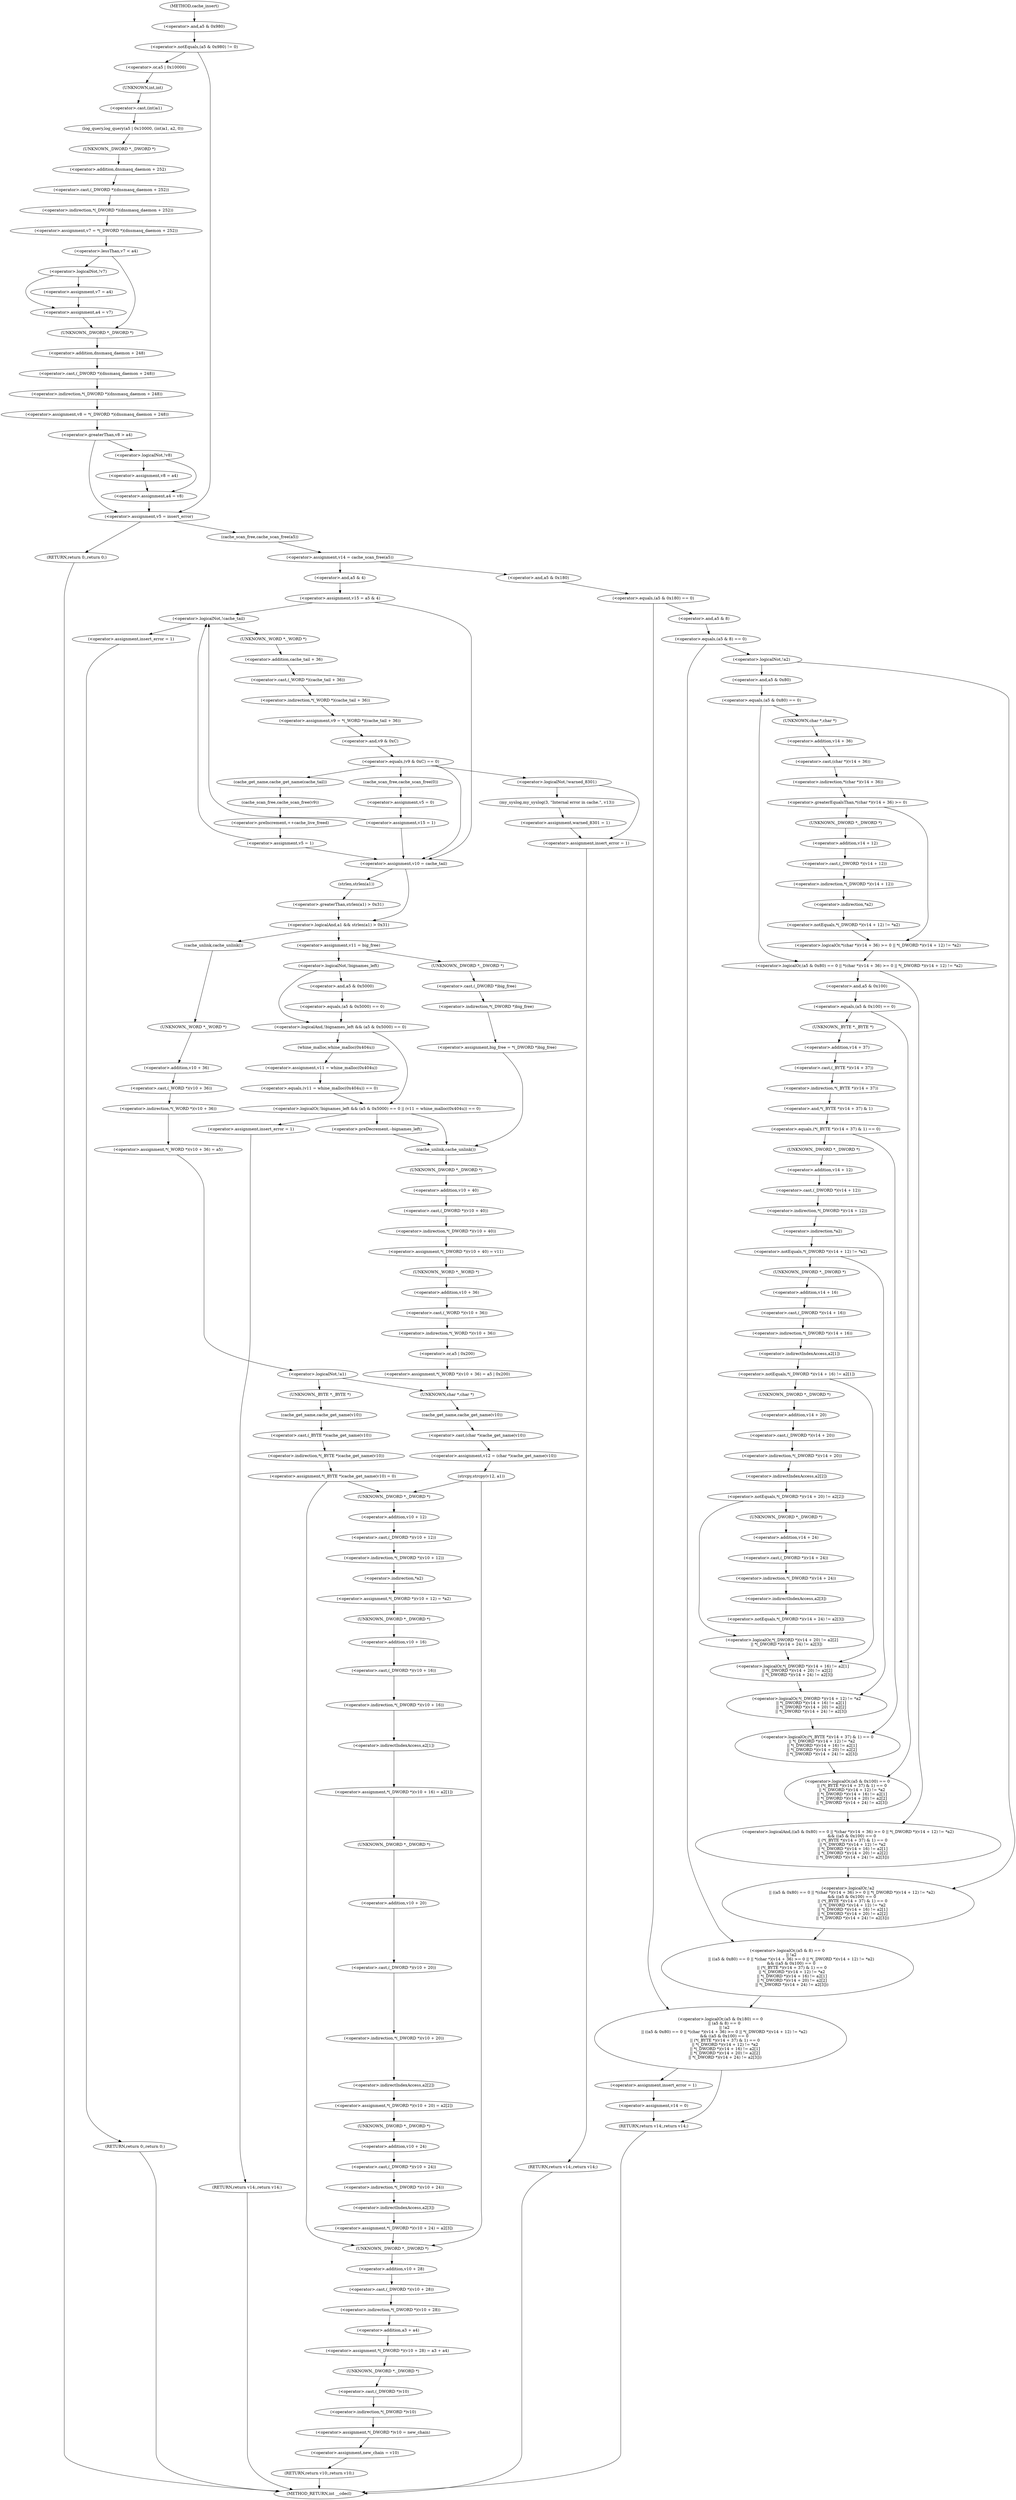 digraph cache_insert {  
"1000129" [label = "(<operator>.notEquals,(a5 & 0x980) != 0)" ]
"1000130" [label = "(<operator>.and,a5 & 0x980)" ]
"1000135" [label = "(log_query,log_query(a5 | 0x10000, (int)a1, a2, 0))" ]
"1000136" [label = "(<operator>.or,a5 | 0x10000)" ]
"1000139" [label = "(<operator>.cast,(int)a1)" ]
"1000140" [label = "(UNKNOWN,int,int)" ]
"1000144" [label = "(<operator>.assignment,v7 = *(_DWORD *)(dnsmasq_daemon + 252))" ]
"1000146" [label = "(<operator>.indirection,*(_DWORD *)(dnsmasq_daemon + 252))" ]
"1000147" [label = "(<operator>.cast,(_DWORD *)(dnsmasq_daemon + 252))" ]
"1000148" [label = "(UNKNOWN,_DWORD *,_DWORD *)" ]
"1000149" [label = "(<operator>.addition,dnsmasq_daemon + 252)" ]
"1000153" [label = "(<operator>.lessThan,v7 < a4)" ]
"1000158" [label = "(<operator>.logicalNot,!v7)" ]
"1000160" [label = "(<operator>.assignment,v7 = a4)" ]
"1000163" [label = "(<operator>.assignment,a4 = v7)" ]
"1000166" [label = "(<operator>.assignment,v8 = *(_DWORD *)(dnsmasq_daemon + 248))" ]
"1000168" [label = "(<operator>.indirection,*(_DWORD *)(dnsmasq_daemon + 248))" ]
"1000169" [label = "(<operator>.cast,(_DWORD *)(dnsmasq_daemon + 248))" ]
"1000170" [label = "(UNKNOWN,_DWORD *,_DWORD *)" ]
"1000171" [label = "(<operator>.addition,dnsmasq_daemon + 248)" ]
"1000175" [label = "(<operator>.greaterThan,v8 > a4)" ]
"1000180" [label = "(<operator>.logicalNot,!v8)" ]
"1000182" [label = "(<operator>.assignment,v8 = a4)" ]
"1000185" [label = "(<operator>.assignment,a4 = v8)" ]
"1000188" [label = "(<operator>.assignment,v5 = insert_error)" ]
"1000193" [label = "(RETURN,return 0;,return 0;)" ]
"1000195" [label = "(<operator>.assignment,v14 = cache_scan_free(a5))" ]
"1000197" [label = "(cache_scan_free,cache_scan_free(a5))" ]
"1000203" [label = "(<operator>.logicalOr,(a5 & 0x180) == 0\n      || (a5 & 8) == 0\n      || !a2\n      || ((a5 & 0x80) == 0 || *(char *)(v14 + 36) >= 0 || *(_DWORD *)(v14 + 12) != *a2)\n      && ((a5 & 0x100) == 0\n       || (*(_BYTE *)(v14 + 37) & 1) == 0\n       || *(_DWORD *)(v14 + 12) != *a2\n       || *(_DWORD *)(v14 + 16) != a2[1]\n       || *(_DWORD *)(v14 + 20) != a2[2]\n       || *(_DWORD *)(v14 + 24) != a2[3]))" ]
"1000204" [label = "(<operator>.equals,(a5 & 0x180) == 0)" ]
"1000205" [label = "(<operator>.and,a5 & 0x180)" ]
"1000209" [label = "(<operator>.logicalOr,(a5 & 8) == 0\n      || !a2\n      || ((a5 & 0x80) == 0 || *(char *)(v14 + 36) >= 0 || *(_DWORD *)(v14 + 12) != *a2)\n      && ((a5 & 0x100) == 0\n       || (*(_BYTE *)(v14 + 37) & 1) == 0\n       || *(_DWORD *)(v14 + 12) != *a2\n       || *(_DWORD *)(v14 + 16) != a2[1]\n       || *(_DWORD *)(v14 + 20) != a2[2]\n       || *(_DWORD *)(v14 + 24) != a2[3]))" ]
"1000210" [label = "(<operator>.equals,(a5 & 8) == 0)" ]
"1000211" [label = "(<operator>.and,a5 & 8)" ]
"1000215" [label = "(<operator>.logicalOr,!a2\n      || ((a5 & 0x80) == 0 || *(char *)(v14 + 36) >= 0 || *(_DWORD *)(v14 + 12) != *a2)\n      && ((a5 & 0x100) == 0\n       || (*(_BYTE *)(v14 + 37) & 1) == 0\n       || *(_DWORD *)(v14 + 12) != *a2\n       || *(_DWORD *)(v14 + 16) != a2[1]\n       || *(_DWORD *)(v14 + 20) != a2[2]\n       || *(_DWORD *)(v14 + 24) != a2[3]))" ]
"1000216" [label = "(<operator>.logicalNot,!a2)" ]
"1000218" [label = "(<operator>.logicalAnd,((a5 & 0x80) == 0 || *(char *)(v14 + 36) >= 0 || *(_DWORD *)(v14 + 12) != *a2)\n      && ((a5 & 0x100) == 0\n       || (*(_BYTE *)(v14 + 37) & 1) == 0\n       || *(_DWORD *)(v14 + 12) != *a2\n       || *(_DWORD *)(v14 + 16) != a2[1]\n       || *(_DWORD *)(v14 + 20) != a2[2]\n       || *(_DWORD *)(v14 + 24) != a2[3]))" ]
"1000219" [label = "(<operator>.logicalOr,(a5 & 0x80) == 0 || *(char *)(v14 + 36) >= 0 || *(_DWORD *)(v14 + 12) != *a2)" ]
"1000220" [label = "(<operator>.equals,(a5 & 0x80) == 0)" ]
"1000221" [label = "(<operator>.and,a5 & 0x80)" ]
"1000225" [label = "(<operator>.logicalOr,*(char *)(v14 + 36) >= 0 || *(_DWORD *)(v14 + 12) != *a2)" ]
"1000226" [label = "(<operator>.greaterEqualsThan,*(char *)(v14 + 36) >= 0)" ]
"1000227" [label = "(<operator>.indirection,*(char *)(v14 + 36))" ]
"1000228" [label = "(<operator>.cast,(char *)(v14 + 36))" ]
"1000229" [label = "(UNKNOWN,char *,char *)" ]
"1000230" [label = "(<operator>.addition,v14 + 36)" ]
"1000234" [label = "(<operator>.notEquals,*(_DWORD *)(v14 + 12) != *a2)" ]
"1000235" [label = "(<operator>.indirection,*(_DWORD *)(v14 + 12))" ]
"1000236" [label = "(<operator>.cast,(_DWORD *)(v14 + 12))" ]
"1000237" [label = "(UNKNOWN,_DWORD *,_DWORD *)" ]
"1000238" [label = "(<operator>.addition,v14 + 12)" ]
"1000241" [label = "(<operator>.indirection,*a2)" ]
"1000243" [label = "(<operator>.logicalOr,(a5 & 0x100) == 0\n       || (*(_BYTE *)(v14 + 37) & 1) == 0\n       || *(_DWORD *)(v14 + 12) != *a2\n       || *(_DWORD *)(v14 + 16) != a2[1]\n       || *(_DWORD *)(v14 + 20) != a2[2]\n       || *(_DWORD *)(v14 + 24) != a2[3])" ]
"1000244" [label = "(<operator>.equals,(a5 & 0x100) == 0)" ]
"1000245" [label = "(<operator>.and,a5 & 0x100)" ]
"1000249" [label = "(<operator>.logicalOr,(*(_BYTE *)(v14 + 37) & 1) == 0\n       || *(_DWORD *)(v14 + 12) != *a2\n       || *(_DWORD *)(v14 + 16) != a2[1]\n       || *(_DWORD *)(v14 + 20) != a2[2]\n       || *(_DWORD *)(v14 + 24) != a2[3])" ]
"1000250" [label = "(<operator>.equals,(*(_BYTE *)(v14 + 37) & 1) == 0)" ]
"1000251" [label = "(<operator>.and,*(_BYTE *)(v14 + 37) & 1)" ]
"1000252" [label = "(<operator>.indirection,*(_BYTE *)(v14 + 37))" ]
"1000253" [label = "(<operator>.cast,(_BYTE *)(v14 + 37))" ]
"1000254" [label = "(UNKNOWN,_BYTE *,_BYTE *)" ]
"1000255" [label = "(<operator>.addition,v14 + 37)" ]
"1000260" [label = "(<operator>.logicalOr,*(_DWORD *)(v14 + 12) != *a2\n       || *(_DWORD *)(v14 + 16) != a2[1]\n       || *(_DWORD *)(v14 + 20) != a2[2]\n       || *(_DWORD *)(v14 + 24) != a2[3])" ]
"1000261" [label = "(<operator>.notEquals,*(_DWORD *)(v14 + 12) != *a2)" ]
"1000262" [label = "(<operator>.indirection,*(_DWORD *)(v14 + 12))" ]
"1000263" [label = "(<operator>.cast,(_DWORD *)(v14 + 12))" ]
"1000264" [label = "(UNKNOWN,_DWORD *,_DWORD *)" ]
"1000265" [label = "(<operator>.addition,v14 + 12)" ]
"1000268" [label = "(<operator>.indirection,*a2)" ]
"1000270" [label = "(<operator>.logicalOr,*(_DWORD *)(v14 + 16) != a2[1]\n       || *(_DWORD *)(v14 + 20) != a2[2]\n       || *(_DWORD *)(v14 + 24) != a2[3])" ]
"1000271" [label = "(<operator>.notEquals,*(_DWORD *)(v14 + 16) != a2[1])" ]
"1000272" [label = "(<operator>.indirection,*(_DWORD *)(v14 + 16))" ]
"1000273" [label = "(<operator>.cast,(_DWORD *)(v14 + 16))" ]
"1000274" [label = "(UNKNOWN,_DWORD *,_DWORD *)" ]
"1000275" [label = "(<operator>.addition,v14 + 16)" ]
"1000278" [label = "(<operator>.indirectIndexAccess,a2[1])" ]
"1000281" [label = "(<operator>.logicalOr,*(_DWORD *)(v14 + 20) != a2[2]\n       || *(_DWORD *)(v14 + 24) != a2[3])" ]
"1000282" [label = "(<operator>.notEquals,*(_DWORD *)(v14 + 20) != a2[2])" ]
"1000283" [label = "(<operator>.indirection,*(_DWORD *)(v14 + 20))" ]
"1000284" [label = "(<operator>.cast,(_DWORD *)(v14 + 20))" ]
"1000285" [label = "(UNKNOWN,_DWORD *,_DWORD *)" ]
"1000286" [label = "(<operator>.addition,v14 + 20)" ]
"1000289" [label = "(<operator>.indirectIndexAccess,a2[2])" ]
"1000292" [label = "(<operator>.notEquals,*(_DWORD *)(v14 + 24) != a2[3])" ]
"1000293" [label = "(<operator>.indirection,*(_DWORD *)(v14 + 24))" ]
"1000294" [label = "(<operator>.cast,(_DWORD *)(v14 + 24))" ]
"1000295" [label = "(UNKNOWN,_DWORD *,_DWORD *)" ]
"1000296" [label = "(<operator>.addition,v14 + 24)" ]
"1000299" [label = "(<operator>.indirectIndexAccess,a2[3])" ]
"1000303" [label = "(<operator>.assignment,insert_error = 1)" ]
"1000306" [label = "(<operator>.assignment,v14 = 0)" ]
"1000309" [label = "(RETURN,return v14;,return v14;)" ]
"1000311" [label = "(<operator>.assignment,v15 = a5 & 4)" ]
"1000313" [label = "(<operator>.and,a5 & 4)" ]
"1000320" [label = "(<operator>.logicalNot,!cache_tail)" ]
"1000323" [label = "(<operator>.assignment,insert_error = 1)" ]
"1000326" [label = "(RETURN,return 0;,return 0;)" ]
"1000328" [label = "(<operator>.assignment,v9 = *(_WORD *)(cache_tail + 36))" ]
"1000330" [label = "(<operator>.indirection,*(_WORD *)(cache_tail + 36))" ]
"1000331" [label = "(<operator>.cast,(_WORD *)(cache_tail + 36))" ]
"1000332" [label = "(UNKNOWN,_WORD *,_WORD *)" ]
"1000333" [label = "(<operator>.addition,cache_tail + 36)" ]
"1000337" [label = "(<operator>.equals,(v9 & 0xC) == 0)" ]
"1000338" [label = "(<operator>.and,v9 & 0xC)" ]
"1000347" [label = "(<operator>.logicalNot,!warned_8301)" ]
"1000350" [label = "(my_syslog,my_syslog(3, \"Internal error in cache.\", v13))" ]
"1000354" [label = "(<operator>.assignment,warned_8301 = 1)" ]
"1000357" [label = "(<operator>.assignment,insert_error = 1)" ]
"1000360" [label = "(RETURN,return v14;,return v14;)" ]
"1000365" [label = "(cache_get_name,cache_get_name(cache_tail))" ]
"1000367" [label = "(cache_scan_free,cache_scan_free(v9))" ]
"1000369" [label = "(<operator>.preIncrement,++cache_live_freed)" ]
"1000371" [label = "(<operator>.assignment,v5 = 1)" ]
"1000376" [label = "(cache_scan_free,cache_scan_free(0))" ]
"1000378" [label = "(<operator>.assignment,v5 = 0)" ]
"1000381" [label = "(<operator>.assignment,v15 = 1)" ]
"1000384" [label = "(<operator>.assignment,v10 = cache_tail)" ]
"1000388" [label = "(<operator>.logicalAnd,a1 && strlen(a1) > 0x31)" ]
"1000390" [label = "(<operator>.greaterThan,strlen(a1) > 0x31)" ]
"1000391" [label = "(strlen,strlen(a1))" ]
"1000395" [label = "(<operator>.assignment,v11 = big_free)" ]
"1000401" [label = "(<operator>.assignment,big_free = *(_DWORD *)big_free)" ]
"1000403" [label = "(<operator>.indirection,*(_DWORD *)big_free)" ]
"1000404" [label = "(<operator>.cast,(_DWORD *)big_free)" ]
"1000405" [label = "(UNKNOWN,_DWORD *,_DWORD *)" ]
"1000410" [label = "(<operator>.logicalOr,!bignames_left && (a5 & 0x5000) == 0 || (v11 = whine_malloc(0x404u)) == 0)" ]
"1000411" [label = "(<operator>.logicalAnd,!bignames_left && (a5 & 0x5000) == 0)" ]
"1000412" [label = "(<operator>.logicalNot,!bignames_left)" ]
"1000414" [label = "(<operator>.equals,(a5 & 0x5000) == 0)" ]
"1000415" [label = "(<operator>.and,a5 & 0x5000)" ]
"1000419" [label = "(<operator>.equals,(v11 = whine_malloc(0x404u)) == 0)" ]
"1000420" [label = "(<operator>.assignment,v11 = whine_malloc(0x404u))" ]
"1000422" [label = "(whine_malloc,whine_malloc(0x404u))" ]
"1000426" [label = "(<operator>.assignment,insert_error = 1)" ]
"1000429" [label = "(RETURN,return v14;,return v14;)" ]
"1000433" [label = "(<operator>.preDecrement,--bignames_left)" ]
"1000435" [label = "(cache_unlink,cache_unlink())" ]
"1000436" [label = "(<operator>.assignment,*(_DWORD *)(v10 + 40) = v11)" ]
"1000437" [label = "(<operator>.indirection,*(_DWORD *)(v10 + 40))" ]
"1000438" [label = "(<operator>.cast,(_DWORD *)(v10 + 40))" ]
"1000439" [label = "(UNKNOWN,_DWORD *,_DWORD *)" ]
"1000440" [label = "(<operator>.addition,v10 + 40)" ]
"1000444" [label = "(<operator>.assignment,*(_WORD *)(v10 + 36) = a5 | 0x200)" ]
"1000445" [label = "(<operator>.indirection,*(_WORD *)(v10 + 36))" ]
"1000446" [label = "(<operator>.cast,(_WORD *)(v10 + 36))" ]
"1000447" [label = "(UNKNOWN,_WORD *,_WORD *)" ]
"1000448" [label = "(<operator>.addition,v10 + 36)" ]
"1000451" [label = "(<operator>.or,a5 | 0x200)" ]
"1000456" [label = "(cache_unlink,cache_unlink())" ]
"1000457" [label = "(<operator>.assignment,*(_WORD *)(v10 + 36) = a5)" ]
"1000458" [label = "(<operator>.indirection,*(_WORD *)(v10 + 36))" ]
"1000459" [label = "(<operator>.cast,(_WORD *)(v10 + 36))" ]
"1000460" [label = "(UNKNOWN,_WORD *,_WORD *)" ]
"1000461" [label = "(<operator>.addition,v10 + 36)" ]
"1000466" [label = "(<operator>.logicalNot,!a1)" ]
"1000469" [label = "(<operator>.assignment,*(_BYTE *)cache_get_name(v10) = 0)" ]
"1000470" [label = "(<operator>.indirection,*(_BYTE *)cache_get_name(v10))" ]
"1000471" [label = "(<operator>.cast,(_BYTE *)cache_get_name(v10))" ]
"1000472" [label = "(UNKNOWN,_BYTE *,_BYTE *)" ]
"1000473" [label = "(cache_get_name,cache_get_name(v10))" ]
"1000477" [label = "(<operator>.assignment,v12 = (char *)cache_get_name(v10))" ]
"1000479" [label = "(<operator>.cast,(char *)cache_get_name(v10))" ]
"1000480" [label = "(UNKNOWN,char *,char *)" ]
"1000481" [label = "(cache_get_name,cache_get_name(v10))" ]
"1000483" [label = "(strcpy,strcpy(v12, a1))" ]
"1000490" [label = "(<operator>.assignment,*(_DWORD *)(v10 + 12) = *a2)" ]
"1000491" [label = "(<operator>.indirection,*(_DWORD *)(v10 + 12))" ]
"1000492" [label = "(<operator>.cast,(_DWORD *)(v10 + 12))" ]
"1000493" [label = "(UNKNOWN,_DWORD *,_DWORD *)" ]
"1000494" [label = "(<operator>.addition,v10 + 12)" ]
"1000497" [label = "(<operator>.indirection,*a2)" ]
"1000499" [label = "(<operator>.assignment,*(_DWORD *)(v10 + 16) = a2[1])" ]
"1000500" [label = "(<operator>.indirection,*(_DWORD *)(v10 + 16))" ]
"1000501" [label = "(<operator>.cast,(_DWORD *)(v10 + 16))" ]
"1000502" [label = "(UNKNOWN,_DWORD *,_DWORD *)" ]
"1000503" [label = "(<operator>.addition,v10 + 16)" ]
"1000506" [label = "(<operator>.indirectIndexAccess,a2[1])" ]
"1000509" [label = "(<operator>.assignment,*(_DWORD *)(v10 + 20) = a2[2])" ]
"1000510" [label = "(<operator>.indirection,*(_DWORD *)(v10 + 20))" ]
"1000511" [label = "(<operator>.cast,(_DWORD *)(v10 + 20))" ]
"1000512" [label = "(UNKNOWN,_DWORD *,_DWORD *)" ]
"1000513" [label = "(<operator>.addition,v10 + 20)" ]
"1000516" [label = "(<operator>.indirectIndexAccess,a2[2])" ]
"1000519" [label = "(<operator>.assignment,*(_DWORD *)(v10 + 24) = a2[3])" ]
"1000520" [label = "(<operator>.indirection,*(_DWORD *)(v10 + 24))" ]
"1000521" [label = "(<operator>.cast,(_DWORD *)(v10 + 24))" ]
"1000522" [label = "(UNKNOWN,_DWORD *,_DWORD *)" ]
"1000523" [label = "(<operator>.addition,v10 + 24)" ]
"1000526" [label = "(<operator>.indirectIndexAccess,a2[3])" ]
"1000529" [label = "(<operator>.assignment,*(_DWORD *)(v10 + 28) = a3 + a4)" ]
"1000530" [label = "(<operator>.indirection,*(_DWORD *)(v10 + 28))" ]
"1000531" [label = "(<operator>.cast,(_DWORD *)(v10 + 28))" ]
"1000532" [label = "(UNKNOWN,_DWORD *,_DWORD *)" ]
"1000533" [label = "(<operator>.addition,v10 + 28)" ]
"1000536" [label = "(<operator>.addition,a3 + a4)" ]
"1000539" [label = "(<operator>.assignment,*(_DWORD *)v10 = new_chain)" ]
"1000540" [label = "(<operator>.indirection,*(_DWORD *)v10)" ]
"1000541" [label = "(<operator>.cast,(_DWORD *)v10)" ]
"1000542" [label = "(UNKNOWN,_DWORD *,_DWORD *)" ]
"1000545" [label = "(<operator>.assignment,new_chain = v10)" ]
"1000548" [label = "(RETURN,return v10;,return v10;)" ]
"1000111" [label = "(METHOD,cache_insert)" ]
"1000550" [label = "(METHOD_RETURN,int __cdecl)" ]
  "1000129" -> "1000136" 
  "1000129" -> "1000188" 
  "1000130" -> "1000129" 
  "1000135" -> "1000148" 
  "1000136" -> "1000140" 
  "1000139" -> "1000135" 
  "1000140" -> "1000139" 
  "1000144" -> "1000153" 
  "1000146" -> "1000144" 
  "1000147" -> "1000146" 
  "1000148" -> "1000149" 
  "1000149" -> "1000147" 
  "1000153" -> "1000158" 
  "1000153" -> "1000170" 
  "1000158" -> "1000160" 
  "1000158" -> "1000163" 
  "1000160" -> "1000163" 
  "1000163" -> "1000170" 
  "1000166" -> "1000175" 
  "1000168" -> "1000166" 
  "1000169" -> "1000168" 
  "1000170" -> "1000171" 
  "1000171" -> "1000169" 
  "1000175" -> "1000180" 
  "1000175" -> "1000188" 
  "1000180" -> "1000182" 
  "1000180" -> "1000185" 
  "1000182" -> "1000185" 
  "1000185" -> "1000188" 
  "1000188" -> "1000193" 
  "1000188" -> "1000197" 
  "1000193" -> "1000550" 
  "1000195" -> "1000205" 
  "1000195" -> "1000313" 
  "1000197" -> "1000195" 
  "1000203" -> "1000303" 
  "1000203" -> "1000309" 
  "1000204" -> "1000203" 
  "1000204" -> "1000211" 
  "1000205" -> "1000204" 
  "1000209" -> "1000203" 
  "1000210" -> "1000209" 
  "1000210" -> "1000216" 
  "1000211" -> "1000210" 
  "1000215" -> "1000209" 
  "1000216" -> "1000215" 
  "1000216" -> "1000221" 
  "1000218" -> "1000215" 
  "1000219" -> "1000218" 
  "1000219" -> "1000245" 
  "1000220" -> "1000229" 
  "1000220" -> "1000219" 
  "1000221" -> "1000220" 
  "1000225" -> "1000219" 
  "1000226" -> "1000237" 
  "1000226" -> "1000225" 
  "1000227" -> "1000226" 
  "1000228" -> "1000227" 
  "1000229" -> "1000230" 
  "1000230" -> "1000228" 
  "1000234" -> "1000225" 
  "1000235" -> "1000241" 
  "1000236" -> "1000235" 
  "1000237" -> "1000238" 
  "1000238" -> "1000236" 
  "1000241" -> "1000234" 
  "1000243" -> "1000218" 
  "1000244" -> "1000254" 
  "1000244" -> "1000243" 
  "1000245" -> "1000244" 
  "1000249" -> "1000243" 
  "1000250" -> "1000264" 
  "1000250" -> "1000249" 
  "1000251" -> "1000250" 
  "1000252" -> "1000251" 
  "1000253" -> "1000252" 
  "1000254" -> "1000255" 
  "1000255" -> "1000253" 
  "1000260" -> "1000249" 
  "1000261" -> "1000274" 
  "1000261" -> "1000260" 
  "1000262" -> "1000268" 
  "1000263" -> "1000262" 
  "1000264" -> "1000265" 
  "1000265" -> "1000263" 
  "1000268" -> "1000261" 
  "1000270" -> "1000260" 
  "1000271" -> "1000285" 
  "1000271" -> "1000270" 
  "1000272" -> "1000278" 
  "1000273" -> "1000272" 
  "1000274" -> "1000275" 
  "1000275" -> "1000273" 
  "1000278" -> "1000271" 
  "1000281" -> "1000270" 
  "1000282" -> "1000295" 
  "1000282" -> "1000281" 
  "1000283" -> "1000289" 
  "1000284" -> "1000283" 
  "1000285" -> "1000286" 
  "1000286" -> "1000284" 
  "1000289" -> "1000282" 
  "1000292" -> "1000281" 
  "1000293" -> "1000299" 
  "1000294" -> "1000293" 
  "1000295" -> "1000296" 
  "1000296" -> "1000294" 
  "1000299" -> "1000292" 
  "1000303" -> "1000306" 
  "1000306" -> "1000309" 
  "1000309" -> "1000550" 
  "1000311" -> "1000320" 
  "1000311" -> "1000384" 
  "1000313" -> "1000311" 
  "1000320" -> "1000323" 
  "1000320" -> "1000332" 
  "1000323" -> "1000326" 
  "1000326" -> "1000550" 
  "1000328" -> "1000338" 
  "1000330" -> "1000328" 
  "1000331" -> "1000330" 
  "1000332" -> "1000333" 
  "1000333" -> "1000331" 
  "1000337" -> "1000384" 
  "1000337" -> "1000347" 
  "1000337" -> "1000365" 
  "1000337" -> "1000376" 
  "1000338" -> "1000337" 
  "1000347" -> "1000350" 
  "1000347" -> "1000357" 
  "1000350" -> "1000354" 
  "1000354" -> "1000357" 
  "1000357" -> "1000360" 
  "1000360" -> "1000550" 
  "1000365" -> "1000367" 
  "1000367" -> "1000369" 
  "1000369" -> "1000371" 
  "1000371" -> "1000320" 
  "1000371" -> "1000384" 
  "1000376" -> "1000378" 
  "1000378" -> "1000381" 
  "1000381" -> "1000320" 
  "1000381" -> "1000384" 
  "1000384" -> "1000388" 
  "1000384" -> "1000391" 
  "1000388" -> "1000456" 
  "1000388" -> "1000395" 
  "1000390" -> "1000388" 
  "1000391" -> "1000390" 
  "1000395" -> "1000405" 
  "1000395" -> "1000412" 
  "1000401" -> "1000435" 
  "1000403" -> "1000401" 
  "1000404" -> "1000403" 
  "1000405" -> "1000404" 
  "1000410" -> "1000426" 
  "1000410" -> "1000435" 
  "1000410" -> "1000433" 
  "1000411" -> "1000410" 
  "1000411" -> "1000422" 
  "1000412" -> "1000411" 
  "1000412" -> "1000415" 
  "1000414" -> "1000411" 
  "1000415" -> "1000414" 
  "1000419" -> "1000410" 
  "1000420" -> "1000419" 
  "1000422" -> "1000420" 
  "1000426" -> "1000429" 
  "1000429" -> "1000550" 
  "1000433" -> "1000435" 
  "1000435" -> "1000439" 
  "1000436" -> "1000447" 
  "1000437" -> "1000436" 
  "1000438" -> "1000437" 
  "1000439" -> "1000440" 
  "1000440" -> "1000438" 
  "1000444" -> "1000480" 
  "1000445" -> "1000451" 
  "1000446" -> "1000445" 
  "1000447" -> "1000448" 
  "1000448" -> "1000446" 
  "1000451" -> "1000444" 
  "1000456" -> "1000460" 
  "1000457" -> "1000466" 
  "1000458" -> "1000457" 
  "1000459" -> "1000458" 
  "1000460" -> "1000461" 
  "1000461" -> "1000459" 
  "1000466" -> "1000472" 
  "1000466" -> "1000480" 
  "1000469" -> "1000493" 
  "1000469" -> "1000532" 
  "1000470" -> "1000469" 
  "1000471" -> "1000470" 
  "1000472" -> "1000473" 
  "1000473" -> "1000471" 
  "1000477" -> "1000483" 
  "1000479" -> "1000477" 
  "1000480" -> "1000481" 
  "1000481" -> "1000479" 
  "1000483" -> "1000493" 
  "1000483" -> "1000532" 
  "1000490" -> "1000502" 
  "1000491" -> "1000497" 
  "1000492" -> "1000491" 
  "1000493" -> "1000494" 
  "1000494" -> "1000492" 
  "1000497" -> "1000490" 
  "1000499" -> "1000512" 
  "1000500" -> "1000506" 
  "1000501" -> "1000500" 
  "1000502" -> "1000503" 
  "1000503" -> "1000501" 
  "1000506" -> "1000499" 
  "1000509" -> "1000522" 
  "1000510" -> "1000516" 
  "1000511" -> "1000510" 
  "1000512" -> "1000513" 
  "1000513" -> "1000511" 
  "1000516" -> "1000509" 
  "1000519" -> "1000532" 
  "1000520" -> "1000526" 
  "1000521" -> "1000520" 
  "1000522" -> "1000523" 
  "1000523" -> "1000521" 
  "1000526" -> "1000519" 
  "1000529" -> "1000542" 
  "1000530" -> "1000536" 
  "1000531" -> "1000530" 
  "1000532" -> "1000533" 
  "1000533" -> "1000531" 
  "1000536" -> "1000529" 
  "1000539" -> "1000545" 
  "1000540" -> "1000539" 
  "1000541" -> "1000540" 
  "1000542" -> "1000541" 
  "1000545" -> "1000548" 
  "1000548" -> "1000550" 
  "1000111" -> "1000130" 
}
